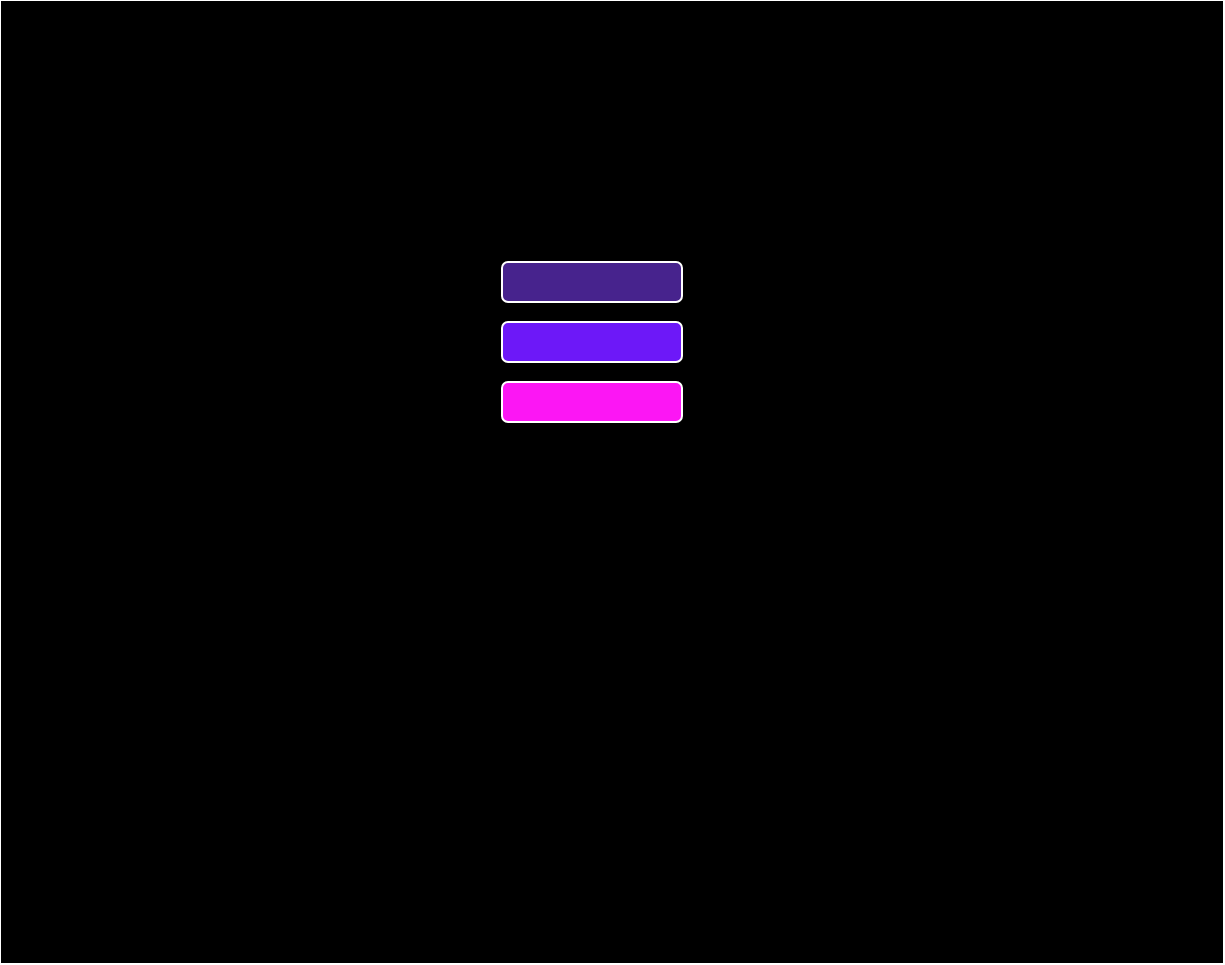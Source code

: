 <mxfile version="14.9.0" type="device"><diagram id="tEmo9IEKhE5mG0P_Gsv3" name="Page-1"><mxGraphModel dx="730" dy="331" grid="1" gridSize="10" guides="1" tooltips="1" connect="1" arrows="1" fold="1" page="1" pageScale="1" pageWidth="850" pageHeight="1100" math="0" shadow="0"><root><mxCell id="0"/><mxCell id="1" parent="0"/><mxCell id="hm8j1oVs7NW02owX-r3A-4" value="" style="rounded=0;whiteSpace=wrap;html=1;fillColor=#000000;" vertex="1" parent="1"><mxGeometry x="220" y="30" width="610" height="480" as="geometry"/></mxCell><mxCell id="hm8j1oVs7NW02owX-r3A-5" value="" style="rounded=1;whiteSpace=wrap;html=1;fillColor=#47238D;strokeColor=#FFFFFF;" vertex="1" parent="1"><mxGeometry x="470" y="160" width="90" height="20" as="geometry"/></mxCell><mxCell id="hm8j1oVs7NW02owX-r3A-6" value="" style="rounded=1;whiteSpace=wrap;html=1;fillColor=#6D18F8;strokeColor=#FFFFFF;" vertex="1" parent="1"><mxGeometry x="470" y="190" width="90" height="20" as="geometry"/></mxCell><mxCell id="hm8j1oVs7NW02owX-r3A-7" value="" style="rounded=1;whiteSpace=wrap;html=1;fillColor=#FC16F4;strokeColor=#FFFFFF;" vertex="1" parent="1"><mxGeometry x="470" y="220" width="90" height="20" as="geometry"/></mxCell></root></mxGraphModel></diagram></mxfile>